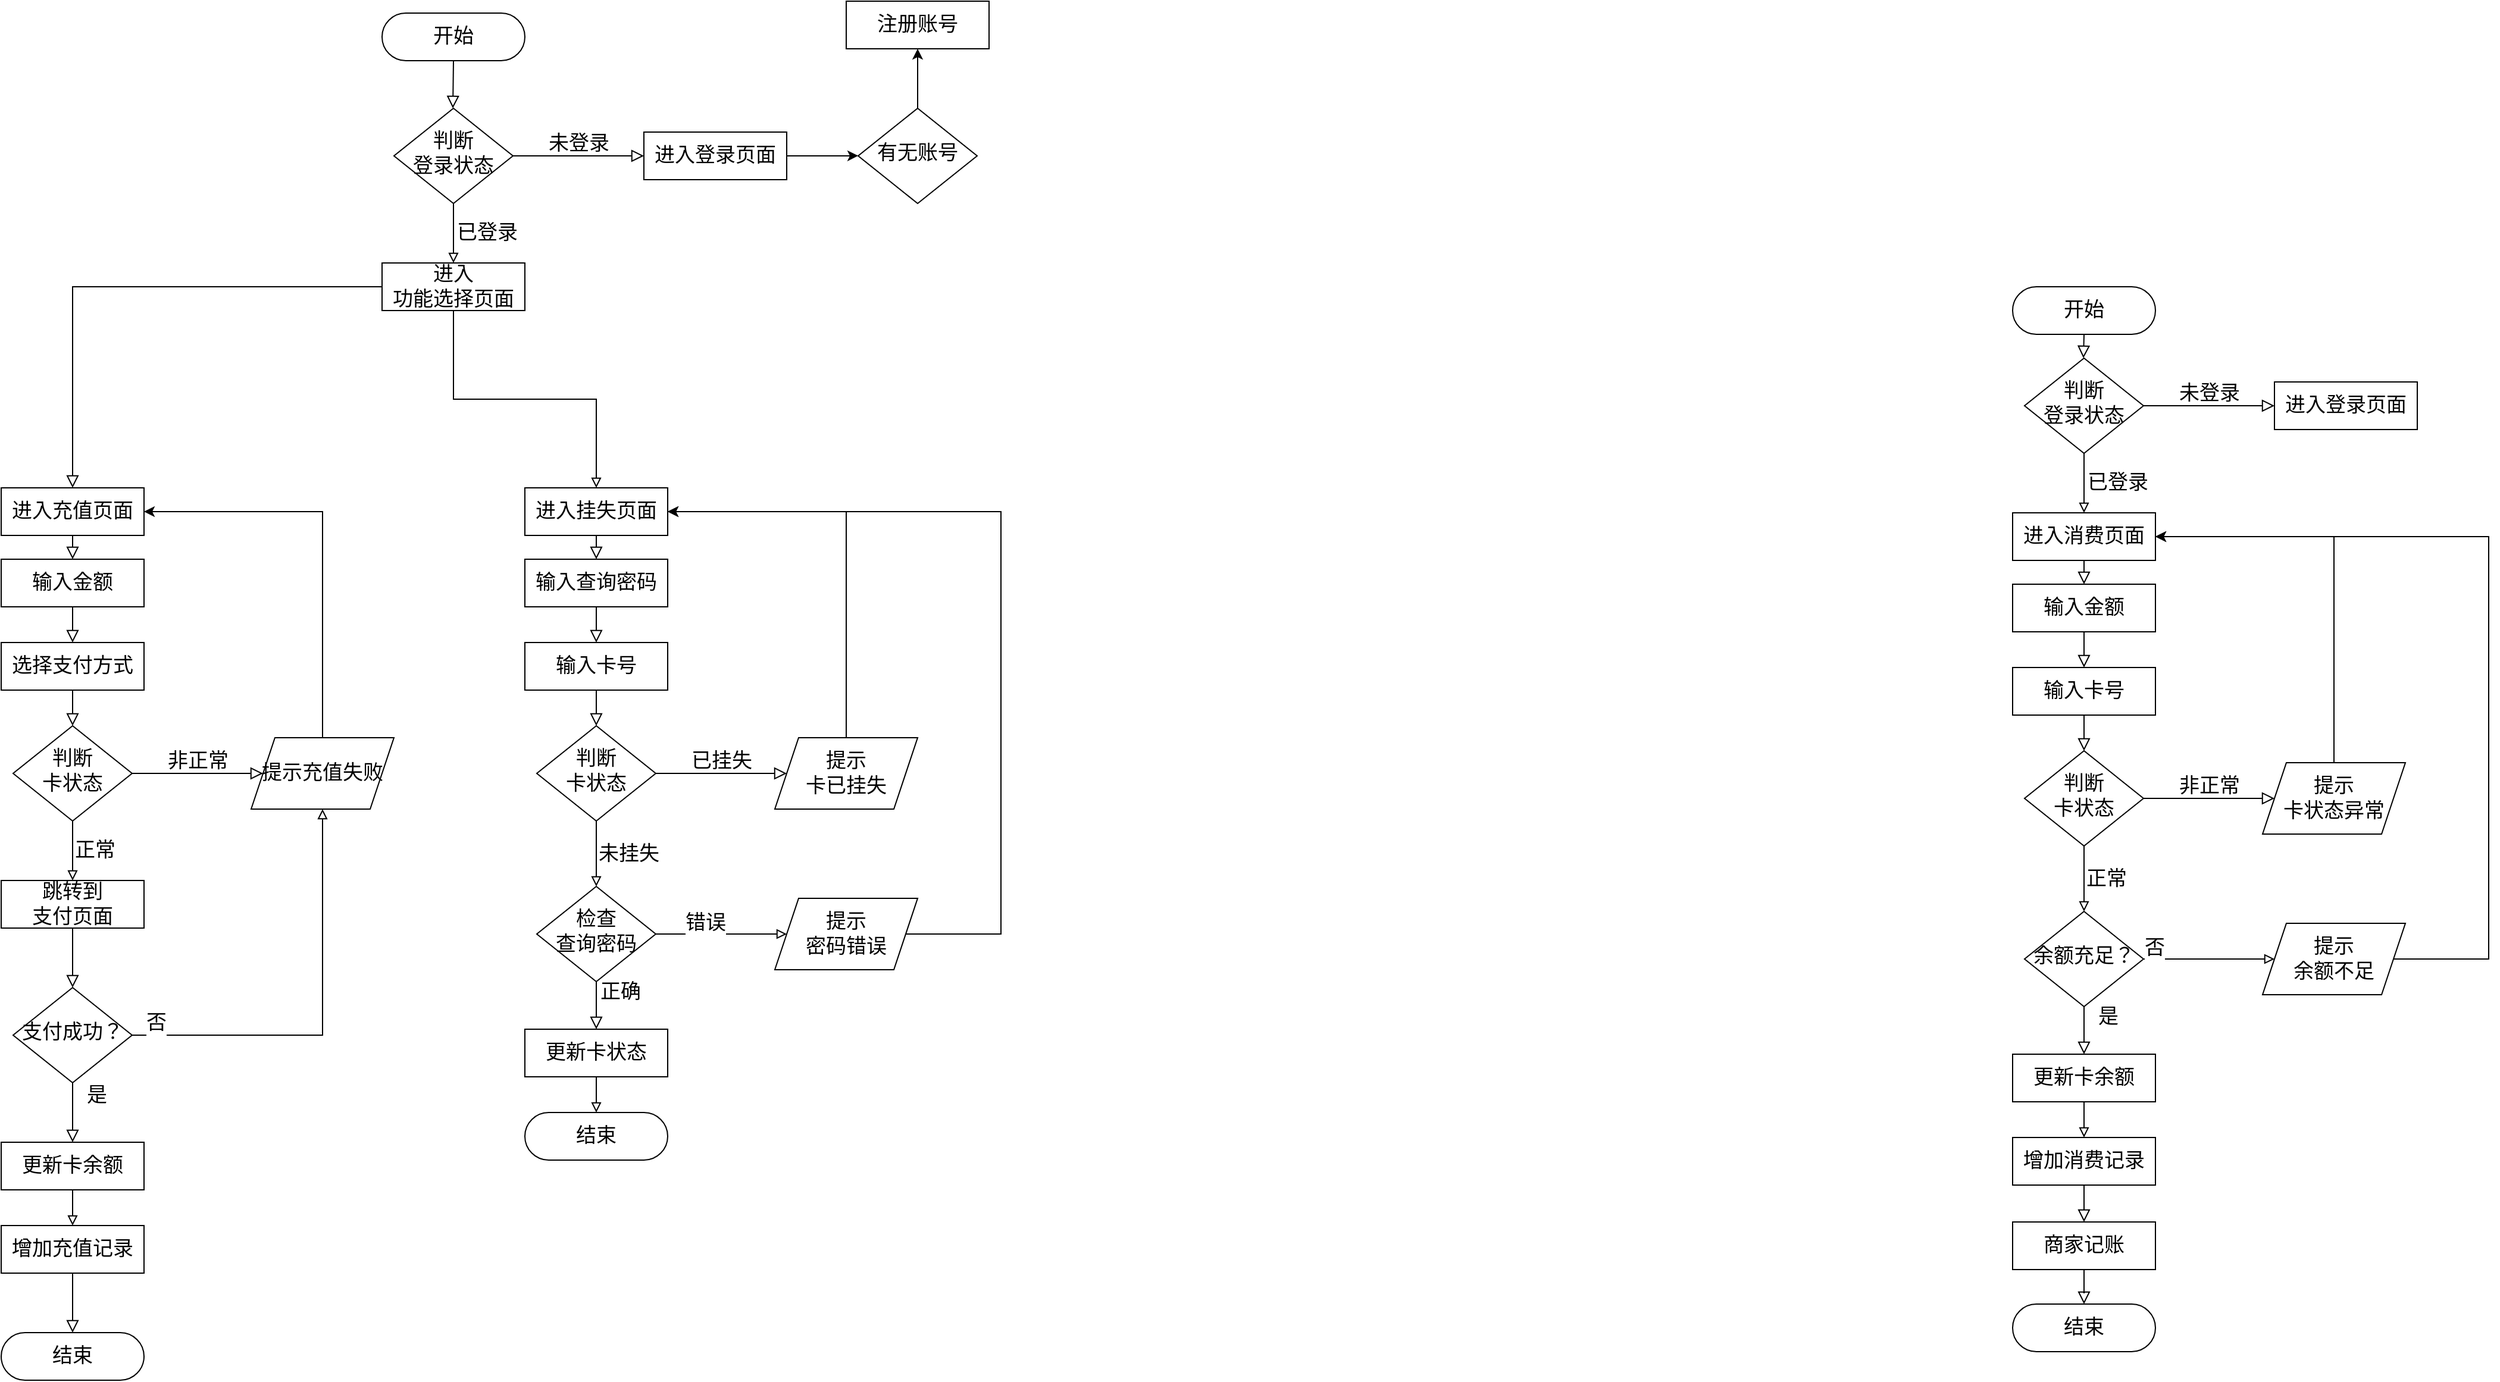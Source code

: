 <mxfile version="24.9.3">
  <diagram id="C5RBs43oDa-KdzZeNtuy" name="Page-1">
    <mxGraphModel dx="707" dy="1356" grid="1" gridSize="10" guides="1" tooltips="1" connect="1" arrows="1" fold="1" page="1" pageScale="1" pageWidth="1169" pageHeight="827" math="0" shadow="0">
      <root>
        <mxCell id="WIyWlLk6GJQsqaUBKTNV-0" />
        <mxCell id="WIyWlLk6GJQsqaUBKTNV-1" parent="WIyWlLk6GJQsqaUBKTNV-0" />
        <mxCell id="WIyWlLk6GJQsqaUBKTNV-2" value="" style="rounded=0;html=1;jettySize=auto;orthogonalLoop=1;fontSize=17;endArrow=block;endFill=0;endSize=8;strokeWidth=1;shadow=0;labelBackgroundColor=none;edgeStyle=orthogonalEdgeStyle;" parent="WIyWlLk6GJQsqaUBKTNV-1" source="WIyWlLk6GJQsqaUBKTNV-3" target="WIyWlLk6GJQsqaUBKTNV-6" edge="1">
          <mxGeometry relative="1" as="geometry" />
        </mxCell>
        <mxCell id="WIyWlLk6GJQsqaUBKTNV-3" value="选择支付方式" style="rounded=0;whiteSpace=wrap;html=1;fontSize=17;glass=0;strokeWidth=1;shadow=0;" parent="WIyWlLk6GJQsqaUBKTNV-1" vertex="1">
          <mxGeometry x="80" y="199" width="120" height="40" as="geometry" />
        </mxCell>
        <mxCell id="WIyWlLk6GJQsqaUBKTNV-5" value="非正常" style="edgeStyle=orthogonalEdgeStyle;rounded=0;html=1;jettySize=auto;orthogonalLoop=1;fontSize=17;endArrow=block;endFill=0;endSize=8;strokeWidth=1;shadow=0;labelBackgroundColor=none;entryX=0;entryY=0.5;entryDx=0;entryDy=0;" parent="WIyWlLk6GJQsqaUBKTNV-1" source="WIyWlLk6GJQsqaUBKTNV-6" target="n9ziA0_ppnjwsiYsguU1-13" edge="1">
          <mxGeometry y="10" relative="1" as="geometry">
            <mxPoint as="offset" />
            <mxPoint x="280" y="309" as="targetPoint" />
          </mxGeometry>
        </mxCell>
        <mxCell id="n9ziA0_ppnjwsiYsguU1-6" value="&lt;font style=&quot;font-size: 17px;&quot;&gt;正常&lt;/font&gt;" style="edgeStyle=orthogonalEdgeStyle;rounded=0;orthogonalLoop=1;jettySize=auto;html=1;exitX=0.5;exitY=1;exitDx=0;exitDy=0;entryX=0.5;entryY=0;entryDx=0;entryDy=0;labelPosition=right;verticalLabelPosition=middle;align=left;verticalAlign=middle;endArrow=block;endFill=0;" edge="1" parent="WIyWlLk6GJQsqaUBKTNV-1" source="WIyWlLk6GJQsqaUBKTNV-6" target="n9ziA0_ppnjwsiYsguU1-5">
          <mxGeometry relative="1" as="geometry">
            <mxPoint as="offset" />
          </mxGeometry>
        </mxCell>
        <mxCell id="WIyWlLk6GJQsqaUBKTNV-6" value="判断&lt;div&gt;卡状态&lt;/div&gt;" style="rhombus;whiteSpace=wrap;html=1;shadow=0;fontFamily=Helvetica;fontSize=17;align=center;strokeWidth=1;spacing=6;spacingTop=-4;" parent="WIyWlLk6GJQsqaUBKTNV-1" vertex="1">
          <mxGeometry x="90" y="269" width="100" height="80" as="geometry" />
        </mxCell>
        <mxCell id="WIyWlLk6GJQsqaUBKTNV-8" value="是" style="rounded=0;html=1;jettySize=auto;orthogonalLoop=1;fontSize=17;endArrow=block;endFill=0;endSize=8;strokeWidth=1;shadow=0;labelBackgroundColor=none;edgeStyle=orthogonalEdgeStyle;" parent="WIyWlLk6GJQsqaUBKTNV-1" source="WIyWlLk6GJQsqaUBKTNV-10" target="WIyWlLk6GJQsqaUBKTNV-11" edge="1">
          <mxGeometry x="-0.556" y="20" relative="1" as="geometry">
            <mxPoint as="offset" />
          </mxGeometry>
        </mxCell>
        <mxCell id="n9ziA0_ppnjwsiYsguU1-7" value="否" style="edgeStyle=orthogonalEdgeStyle;rounded=0;orthogonalLoop=1;jettySize=auto;html=1;exitX=1;exitY=0.5;exitDx=0;exitDy=0;entryX=0.5;entryY=1;entryDx=0;entryDy=0;labelPosition=left;verticalLabelPosition=middle;align=right;verticalAlign=middle;fontSize=17;endArrow=block;endFill=0;" edge="1" parent="WIyWlLk6GJQsqaUBKTNV-1" source="WIyWlLk6GJQsqaUBKTNV-10" target="n9ziA0_ppnjwsiYsguU1-13">
          <mxGeometry x="-0.829" y="10" relative="1" as="geometry">
            <mxPoint x="340" y="329" as="targetPoint" />
            <mxPoint as="offset" />
          </mxGeometry>
        </mxCell>
        <mxCell id="WIyWlLk6GJQsqaUBKTNV-10" value="支付成功？" style="rhombus;whiteSpace=wrap;html=1;shadow=0;fontFamily=Helvetica;fontSize=17;align=center;strokeWidth=1;spacing=6;spacingTop=-4;" parent="WIyWlLk6GJQsqaUBKTNV-1" vertex="1">
          <mxGeometry x="90" y="489" width="100" height="80" as="geometry" />
        </mxCell>
        <mxCell id="n9ziA0_ppnjwsiYsguU1-10" style="edgeStyle=orthogonalEdgeStyle;rounded=0;orthogonalLoop=1;jettySize=auto;html=1;exitX=0.5;exitY=1;exitDx=0;exitDy=0;entryX=0.5;entryY=0;entryDx=0;entryDy=0;endArrow=block;endFill=0;" edge="1" parent="WIyWlLk6GJQsqaUBKTNV-1" source="WIyWlLk6GJQsqaUBKTNV-11" target="n9ziA0_ppnjwsiYsguU1-9">
          <mxGeometry relative="1" as="geometry" />
        </mxCell>
        <mxCell id="WIyWlLk6GJQsqaUBKTNV-11" value="更新卡余额" style="rounded=0;whiteSpace=wrap;html=1;fontSize=17;glass=0;strokeWidth=1;shadow=0;" parent="WIyWlLk6GJQsqaUBKTNV-1" vertex="1">
          <mxGeometry x="80" y="619" width="120" height="40" as="geometry" />
        </mxCell>
        <mxCell id="n9ziA0_ppnjwsiYsguU1-0" value="" style="rounded=0;html=1;jettySize=auto;orthogonalLoop=1;fontSize=17;endArrow=block;endFill=0;endSize=8;strokeWidth=1;shadow=0;labelBackgroundColor=none;edgeStyle=orthogonalEdgeStyle;" edge="1" parent="WIyWlLk6GJQsqaUBKTNV-1" source="n9ziA0_ppnjwsiYsguU1-1">
          <mxGeometry relative="1" as="geometry">
            <mxPoint x="140" y="199" as="targetPoint" />
          </mxGeometry>
        </mxCell>
        <mxCell id="n9ziA0_ppnjwsiYsguU1-1" value="输入金额" style="rounded=0;whiteSpace=wrap;html=1;fontSize=17;glass=0;strokeWidth=1;shadow=0;" vertex="1" parent="WIyWlLk6GJQsqaUBKTNV-1">
          <mxGeometry x="80" y="129" width="120" height="40" as="geometry" />
        </mxCell>
        <mxCell id="n9ziA0_ppnjwsiYsguU1-2" value="" style="rounded=0;html=1;jettySize=auto;orthogonalLoop=1;fontSize=17;endArrow=block;endFill=0;endSize=8;strokeWidth=1;shadow=0;labelBackgroundColor=none;edgeStyle=orthogonalEdgeStyle;exitX=0.5;exitY=1;exitDx=0;exitDy=0;" edge="1" parent="WIyWlLk6GJQsqaUBKTNV-1" source="n9ziA0_ppnjwsiYsguU1-3">
          <mxGeometry relative="1" as="geometry">
            <mxPoint x="459.5" y="-250" as="targetPoint" />
            <mxPoint x="459.5" y="-340" as="sourcePoint" />
          </mxGeometry>
        </mxCell>
        <mxCell id="n9ziA0_ppnjwsiYsguU1-3" value="开始" style="rounded=1;whiteSpace=wrap;html=1;fontSize=17;glass=0;strokeWidth=1;shadow=0;perimeter=rectanglePerimeter;arcSize=50;" vertex="1" parent="WIyWlLk6GJQsqaUBKTNV-1">
          <mxGeometry x="400" y="-330" width="120" height="40" as="geometry" />
        </mxCell>
        <mxCell id="n9ziA0_ppnjwsiYsguU1-4" value="" style="rounded=0;html=1;jettySize=auto;orthogonalLoop=1;fontSize=17;endArrow=block;endFill=0;endSize=8;strokeWidth=1;shadow=0;labelBackgroundColor=none;edgeStyle=orthogonalEdgeStyle;entryX=0.5;entryY=0;entryDx=0;entryDy=0;" edge="1" parent="WIyWlLk6GJQsqaUBKTNV-1" source="n9ziA0_ppnjwsiYsguU1-5" target="WIyWlLk6GJQsqaUBKTNV-10">
          <mxGeometry relative="1" as="geometry">
            <mxPoint x="140" y="459" as="targetPoint" />
            <Array as="points" />
          </mxGeometry>
        </mxCell>
        <mxCell id="n9ziA0_ppnjwsiYsguU1-5" value="跳转到&lt;div&gt;支付页面&lt;/div&gt;" style="rounded=0;whiteSpace=wrap;html=1;fontSize=17;glass=0;strokeWidth=1;shadow=0;" vertex="1" parent="WIyWlLk6GJQsqaUBKTNV-1">
          <mxGeometry x="80" y="399" width="120" height="40" as="geometry" />
        </mxCell>
        <mxCell id="n9ziA0_ppnjwsiYsguU1-8" value="" style="rounded=0;html=1;jettySize=auto;orthogonalLoop=1;fontSize=17;endArrow=block;endFill=0;endSize=8;strokeWidth=1;shadow=0;labelBackgroundColor=none;edgeStyle=orthogonalEdgeStyle;" edge="1" parent="WIyWlLk6GJQsqaUBKTNV-1" source="n9ziA0_ppnjwsiYsguU1-9">
          <mxGeometry relative="1" as="geometry">
            <mxPoint x="140" y="779" as="targetPoint" />
          </mxGeometry>
        </mxCell>
        <mxCell id="n9ziA0_ppnjwsiYsguU1-9" value="增加充值记录" style="rounded=0;whiteSpace=wrap;html=1;fontSize=17;glass=0;strokeWidth=1;shadow=0;" vertex="1" parent="WIyWlLk6GJQsqaUBKTNV-1">
          <mxGeometry x="80" y="689" width="120" height="40" as="geometry" />
        </mxCell>
        <mxCell id="n9ziA0_ppnjwsiYsguU1-11" value="" style="rounded=0;html=1;jettySize=auto;orthogonalLoop=1;fontSize=17;endArrow=block;endFill=0;endSize=8;strokeWidth=1;shadow=0;labelBackgroundColor=none;edgeStyle=orthogonalEdgeStyle;" edge="1" parent="WIyWlLk6GJQsqaUBKTNV-1" source="n9ziA0_ppnjwsiYsguU1-12">
          <mxGeometry relative="1" as="geometry">
            <mxPoint x="140" y="129" as="targetPoint" />
          </mxGeometry>
        </mxCell>
        <mxCell id="n9ziA0_ppnjwsiYsguU1-12" value="进入充值页面" style="rounded=0;whiteSpace=wrap;html=1;fontSize=17;glass=0;strokeWidth=1;shadow=0;" vertex="1" parent="WIyWlLk6GJQsqaUBKTNV-1">
          <mxGeometry x="80" y="69" width="120" height="40" as="geometry" />
        </mxCell>
        <mxCell id="n9ziA0_ppnjwsiYsguU1-14" style="edgeStyle=orthogonalEdgeStyle;rounded=0;orthogonalLoop=1;jettySize=auto;html=1;exitX=0.5;exitY=0;exitDx=0;exitDy=0;entryX=1;entryY=0.5;entryDx=0;entryDy=0;" edge="1" parent="WIyWlLk6GJQsqaUBKTNV-1" source="n9ziA0_ppnjwsiYsguU1-13" target="n9ziA0_ppnjwsiYsguU1-12">
          <mxGeometry relative="1" as="geometry" />
        </mxCell>
        <mxCell id="n9ziA0_ppnjwsiYsguU1-13" value="&lt;font style=&quot;font-size: 17px;&quot;&gt;提示充值失败&lt;/font&gt;" style="shape=parallelogram;perimeter=parallelogramPerimeter;whiteSpace=wrap;html=1;fixedSize=1;" vertex="1" parent="WIyWlLk6GJQsqaUBKTNV-1">
          <mxGeometry x="290" y="279" width="120" height="60" as="geometry" />
        </mxCell>
        <mxCell id="n9ziA0_ppnjwsiYsguU1-17" value="结束" style="rounded=1;whiteSpace=wrap;html=1;fontSize=17;glass=0;strokeWidth=1;shadow=0;perimeter=rectanglePerimeter;arcSize=50;" vertex="1" parent="WIyWlLk6GJQsqaUBKTNV-1">
          <mxGeometry x="80" y="779" width="120" height="40" as="geometry" />
        </mxCell>
        <mxCell id="n9ziA0_ppnjwsiYsguU1-18" value="" style="rounded=0;html=1;jettySize=auto;orthogonalLoop=1;fontSize=17;endArrow=block;endFill=0;endSize=8;strokeWidth=1;shadow=0;labelBackgroundColor=none;edgeStyle=orthogonalEdgeStyle;" edge="1" parent="WIyWlLk6GJQsqaUBKTNV-1" source="n9ziA0_ppnjwsiYsguU1-19" target="n9ziA0_ppnjwsiYsguU1-22">
          <mxGeometry relative="1" as="geometry" />
        </mxCell>
        <mxCell id="n9ziA0_ppnjwsiYsguU1-19" value="输入卡号" style="rounded=0;whiteSpace=wrap;html=1;fontSize=17;glass=0;strokeWidth=1;shadow=0;" vertex="1" parent="WIyWlLk6GJQsqaUBKTNV-1">
          <mxGeometry x="1770" y="220" width="120" height="40" as="geometry" />
        </mxCell>
        <mxCell id="n9ziA0_ppnjwsiYsguU1-20" value="非正常" style="edgeStyle=orthogonalEdgeStyle;rounded=0;html=1;jettySize=auto;orthogonalLoop=1;fontSize=17;endArrow=block;endFill=0;endSize=8;strokeWidth=1;shadow=0;labelBackgroundColor=none;entryX=0;entryY=0.5;entryDx=0;entryDy=0;" edge="1" parent="WIyWlLk6GJQsqaUBKTNV-1" source="n9ziA0_ppnjwsiYsguU1-22" target="n9ziA0_ppnjwsiYsguU1-39">
          <mxGeometry y="10" relative="1" as="geometry">
            <mxPoint as="offset" />
            <mxPoint x="1970" y="330" as="targetPoint" />
          </mxGeometry>
        </mxCell>
        <mxCell id="n9ziA0_ppnjwsiYsguU1-21" value="&lt;font style=&quot;font-size: 17px;&quot;&gt;正常&lt;/font&gt;" style="edgeStyle=orthogonalEdgeStyle;rounded=0;orthogonalLoop=1;jettySize=auto;html=1;exitX=0.5;exitY=1;exitDx=0;exitDy=0;entryX=0.5;entryY=0;entryDx=0;entryDy=0;labelPosition=right;verticalLabelPosition=middle;align=left;verticalAlign=middle;endArrow=block;endFill=0;" edge="1" parent="WIyWlLk6GJQsqaUBKTNV-1" source="n9ziA0_ppnjwsiYsguU1-22" target="n9ziA0_ppnjwsiYsguU1-25">
          <mxGeometry relative="1" as="geometry">
            <mxPoint as="offset" />
            <mxPoint x="1830" y="420" as="targetPoint" />
          </mxGeometry>
        </mxCell>
        <mxCell id="n9ziA0_ppnjwsiYsguU1-22" value="判断&lt;div&gt;卡状态&lt;/div&gt;" style="rhombus;whiteSpace=wrap;html=1;shadow=0;fontFamily=Helvetica;fontSize=17;align=center;strokeWidth=1;spacing=6;spacingTop=-4;" vertex="1" parent="WIyWlLk6GJQsqaUBKTNV-1">
          <mxGeometry x="1780" y="290" width="100" height="80" as="geometry" />
        </mxCell>
        <mxCell id="n9ziA0_ppnjwsiYsguU1-23" value="是" style="rounded=0;html=1;jettySize=auto;orthogonalLoop=1;fontSize=17;endArrow=block;endFill=0;endSize=8;strokeWidth=1;shadow=0;labelBackgroundColor=none;edgeStyle=orthogonalEdgeStyle;" edge="1" parent="WIyWlLk6GJQsqaUBKTNV-1" source="n9ziA0_ppnjwsiYsguU1-25" target="n9ziA0_ppnjwsiYsguU1-27">
          <mxGeometry x="-0.556" y="20" relative="1" as="geometry">
            <mxPoint as="offset" />
          </mxGeometry>
        </mxCell>
        <mxCell id="n9ziA0_ppnjwsiYsguU1-24" value="否" style="edgeStyle=orthogonalEdgeStyle;rounded=0;orthogonalLoop=1;jettySize=auto;html=1;exitX=1;exitY=0.5;exitDx=0;exitDy=0;labelPosition=left;verticalLabelPosition=middle;align=right;verticalAlign=middle;fontSize=17;endArrow=block;endFill=0;entryX=0;entryY=0.5;entryDx=0;entryDy=0;" edge="1" parent="WIyWlLk6GJQsqaUBKTNV-1" source="n9ziA0_ppnjwsiYsguU1-25" target="n9ziA0_ppnjwsiYsguU1-41">
          <mxGeometry x="-0.667" y="9" relative="1" as="geometry">
            <mxPoint x="2040" y="465" as="targetPoint" />
            <mxPoint as="offset" />
          </mxGeometry>
        </mxCell>
        <mxCell id="n9ziA0_ppnjwsiYsguU1-25" value="余额充足？" style="rhombus;whiteSpace=wrap;html=1;shadow=0;fontFamily=Helvetica;fontSize=17;align=center;strokeWidth=1;spacing=6;spacingTop=-4;" vertex="1" parent="WIyWlLk6GJQsqaUBKTNV-1">
          <mxGeometry x="1780" y="425" width="100" height="80" as="geometry" />
        </mxCell>
        <mxCell id="n9ziA0_ppnjwsiYsguU1-26" style="edgeStyle=orthogonalEdgeStyle;rounded=0;orthogonalLoop=1;jettySize=auto;html=1;exitX=0.5;exitY=1;exitDx=0;exitDy=0;entryX=0.5;entryY=0;entryDx=0;entryDy=0;endArrow=block;endFill=0;" edge="1" parent="WIyWlLk6GJQsqaUBKTNV-1" source="n9ziA0_ppnjwsiYsguU1-27" target="n9ziA0_ppnjwsiYsguU1-35">
          <mxGeometry relative="1" as="geometry" />
        </mxCell>
        <mxCell id="n9ziA0_ppnjwsiYsguU1-27" value="更新卡余额" style="rounded=0;whiteSpace=wrap;html=1;fontSize=17;glass=0;strokeWidth=1;shadow=0;" vertex="1" parent="WIyWlLk6GJQsqaUBKTNV-1">
          <mxGeometry x="1770" y="545" width="120" height="40" as="geometry" />
        </mxCell>
        <mxCell id="n9ziA0_ppnjwsiYsguU1-28" value="" style="rounded=0;html=1;jettySize=auto;orthogonalLoop=1;fontSize=17;endArrow=block;endFill=0;endSize=8;strokeWidth=1;shadow=0;labelBackgroundColor=none;edgeStyle=orthogonalEdgeStyle;" edge="1" parent="WIyWlLk6GJQsqaUBKTNV-1" source="n9ziA0_ppnjwsiYsguU1-29">
          <mxGeometry relative="1" as="geometry">
            <mxPoint x="1830" y="220" as="targetPoint" />
          </mxGeometry>
        </mxCell>
        <mxCell id="n9ziA0_ppnjwsiYsguU1-29" value="输入金额" style="rounded=0;whiteSpace=wrap;html=1;fontSize=17;glass=0;strokeWidth=1;shadow=0;" vertex="1" parent="WIyWlLk6GJQsqaUBKTNV-1">
          <mxGeometry x="1770" y="150" width="120" height="40" as="geometry" />
        </mxCell>
        <mxCell id="n9ziA0_ppnjwsiYsguU1-34" value="" style="rounded=0;html=1;jettySize=auto;orthogonalLoop=1;fontSize=17;endArrow=block;endFill=0;endSize=8;strokeWidth=1;shadow=0;labelBackgroundColor=none;edgeStyle=orthogonalEdgeStyle;entryX=0.5;entryY=0;entryDx=0;entryDy=0;" edge="1" parent="WIyWlLk6GJQsqaUBKTNV-1" source="n9ziA0_ppnjwsiYsguU1-35" target="n9ziA0_ppnjwsiYsguU1-44">
          <mxGeometry relative="1" as="geometry">
            <mxPoint x="1830" y="706" as="targetPoint" />
          </mxGeometry>
        </mxCell>
        <mxCell id="n9ziA0_ppnjwsiYsguU1-35" value="增加消费记录" style="rounded=0;whiteSpace=wrap;html=1;fontSize=17;glass=0;strokeWidth=1;shadow=0;" vertex="1" parent="WIyWlLk6GJQsqaUBKTNV-1">
          <mxGeometry x="1770" y="615" width="120" height="40" as="geometry" />
        </mxCell>
        <mxCell id="n9ziA0_ppnjwsiYsguU1-36" value="" style="rounded=0;html=1;jettySize=auto;orthogonalLoop=1;fontSize=17;endArrow=block;endFill=0;endSize=8;strokeWidth=1;shadow=0;labelBackgroundColor=none;edgeStyle=orthogonalEdgeStyle;" edge="1" parent="WIyWlLk6GJQsqaUBKTNV-1" source="n9ziA0_ppnjwsiYsguU1-37">
          <mxGeometry relative="1" as="geometry">
            <mxPoint x="1830" y="150" as="targetPoint" />
          </mxGeometry>
        </mxCell>
        <mxCell id="n9ziA0_ppnjwsiYsguU1-37" value="进入消费页面" style="rounded=0;whiteSpace=wrap;html=1;fontSize=17;glass=0;strokeWidth=1;shadow=0;" vertex="1" parent="WIyWlLk6GJQsqaUBKTNV-1">
          <mxGeometry x="1770" y="90" width="120" height="40" as="geometry" />
        </mxCell>
        <mxCell id="n9ziA0_ppnjwsiYsguU1-38" style="edgeStyle=orthogonalEdgeStyle;rounded=0;orthogonalLoop=1;jettySize=auto;html=1;exitX=0.5;exitY=0;exitDx=0;exitDy=0;entryX=1;entryY=0.5;entryDx=0;entryDy=0;" edge="1" parent="WIyWlLk6GJQsqaUBKTNV-1" source="n9ziA0_ppnjwsiYsguU1-39" target="n9ziA0_ppnjwsiYsguU1-37">
          <mxGeometry relative="1" as="geometry" />
        </mxCell>
        <mxCell id="n9ziA0_ppnjwsiYsguU1-39" value="&lt;font style=&quot;font-size: 17px;&quot;&gt;提示&lt;/font&gt;&lt;div&gt;&lt;font style=&quot;font-size: 17px;&quot;&gt;卡状态异常&lt;/font&gt;&lt;/div&gt;" style="shape=parallelogram;perimeter=parallelogramPerimeter;whiteSpace=wrap;html=1;fixedSize=1;" vertex="1" parent="WIyWlLk6GJQsqaUBKTNV-1">
          <mxGeometry x="1980" y="300" width="120" height="60" as="geometry" />
        </mxCell>
        <mxCell id="n9ziA0_ppnjwsiYsguU1-40" value="结束" style="rounded=1;whiteSpace=wrap;html=1;fontSize=17;glass=0;strokeWidth=1;shadow=0;perimeter=rectanglePerimeter;arcSize=50;" vertex="1" parent="WIyWlLk6GJQsqaUBKTNV-1">
          <mxGeometry x="1770" y="755" width="120" height="40" as="geometry" />
        </mxCell>
        <mxCell id="n9ziA0_ppnjwsiYsguU1-42" style="edgeStyle=orthogonalEdgeStyle;rounded=0;orthogonalLoop=1;jettySize=auto;html=1;exitX=1;exitY=0.5;exitDx=0;exitDy=0;entryX=1;entryY=0.5;entryDx=0;entryDy=0;" edge="1" parent="WIyWlLk6GJQsqaUBKTNV-1" source="n9ziA0_ppnjwsiYsguU1-41" target="n9ziA0_ppnjwsiYsguU1-37">
          <mxGeometry relative="1" as="geometry">
            <Array as="points">
              <mxPoint x="2170" y="465" />
              <mxPoint x="2170" y="110" />
            </Array>
          </mxGeometry>
        </mxCell>
        <mxCell id="n9ziA0_ppnjwsiYsguU1-41" value="&lt;font style=&quot;font-size: 17px;&quot;&gt;提示&lt;/font&gt;&lt;div&gt;&lt;font style=&quot;font-size: 17px;&quot;&gt;余额不足&lt;/font&gt;&lt;/div&gt;" style="shape=parallelogram;perimeter=parallelogramPerimeter;whiteSpace=wrap;html=1;fixedSize=1;" vertex="1" parent="WIyWlLk6GJQsqaUBKTNV-1">
          <mxGeometry x="1980" y="435" width="120" height="60" as="geometry" />
        </mxCell>
        <mxCell id="n9ziA0_ppnjwsiYsguU1-43" value="" style="rounded=0;html=1;jettySize=auto;orthogonalLoop=1;fontSize=17;endArrow=block;endFill=0;endSize=8;strokeWidth=1;shadow=0;labelBackgroundColor=none;edgeStyle=orthogonalEdgeStyle;entryX=0.5;entryY=0;entryDx=0;entryDy=0;" edge="1" parent="WIyWlLk6GJQsqaUBKTNV-1" source="n9ziA0_ppnjwsiYsguU1-44" target="n9ziA0_ppnjwsiYsguU1-40">
          <mxGeometry relative="1" as="geometry">
            <mxPoint x="1980" y="736" as="targetPoint" />
          </mxGeometry>
        </mxCell>
        <mxCell id="n9ziA0_ppnjwsiYsguU1-44" value="商家记账" style="rounded=0;whiteSpace=wrap;html=1;fontSize=17;glass=0;strokeWidth=1;shadow=0;" vertex="1" parent="WIyWlLk6GJQsqaUBKTNV-1">
          <mxGeometry x="1770" y="686" width="120" height="40" as="geometry" />
        </mxCell>
        <mxCell id="n9ziA0_ppnjwsiYsguU1-45" value="" style="rounded=0;html=1;jettySize=auto;orthogonalLoop=1;fontSize=17;endArrow=block;endFill=0;endSize=8;strokeWidth=1;shadow=0;labelBackgroundColor=none;edgeStyle=orthogonalEdgeStyle;" edge="1" parent="WIyWlLk6GJQsqaUBKTNV-1" source="n9ziA0_ppnjwsiYsguU1-46" target="n9ziA0_ppnjwsiYsguU1-49">
          <mxGeometry relative="1" as="geometry" />
        </mxCell>
        <mxCell id="n9ziA0_ppnjwsiYsguU1-46" value="输入卡号" style="rounded=0;whiteSpace=wrap;html=1;fontSize=17;glass=0;strokeWidth=1;shadow=0;" vertex="1" parent="WIyWlLk6GJQsqaUBKTNV-1">
          <mxGeometry x="520" y="199" width="120" height="40" as="geometry" />
        </mxCell>
        <mxCell id="n9ziA0_ppnjwsiYsguU1-47" value="已挂失" style="edgeStyle=orthogonalEdgeStyle;rounded=0;html=1;jettySize=auto;orthogonalLoop=1;fontSize=17;endArrow=block;endFill=0;endSize=8;strokeWidth=1;shadow=0;labelBackgroundColor=none;entryX=0;entryY=0.5;entryDx=0;entryDy=0;" edge="1" parent="WIyWlLk6GJQsqaUBKTNV-1" source="n9ziA0_ppnjwsiYsguU1-49" target="n9ziA0_ppnjwsiYsguU1-64">
          <mxGeometry y="10" relative="1" as="geometry">
            <mxPoint as="offset" />
            <mxPoint x="720" y="309" as="targetPoint" />
          </mxGeometry>
        </mxCell>
        <mxCell id="n9ziA0_ppnjwsiYsguU1-48" value="&lt;font style=&quot;font-size: 17px;&quot;&gt;未挂失&lt;/font&gt;" style="edgeStyle=orthogonalEdgeStyle;rounded=0;orthogonalLoop=1;jettySize=auto;html=1;exitX=0.5;exitY=1;exitDx=0;exitDy=0;entryX=0.5;entryY=0;entryDx=0;entryDy=0;labelPosition=right;verticalLabelPosition=middle;align=left;verticalAlign=middle;endArrow=block;endFill=0;" edge="1" parent="WIyWlLk6GJQsqaUBKTNV-1" source="n9ziA0_ppnjwsiYsguU1-49" target="n9ziA0_ppnjwsiYsguU1-52">
          <mxGeometry relative="1" as="geometry">
            <mxPoint as="offset" />
            <mxPoint x="580" y="399" as="targetPoint" />
          </mxGeometry>
        </mxCell>
        <mxCell id="n9ziA0_ppnjwsiYsguU1-49" value="判断&lt;div&gt;卡状态&lt;/div&gt;" style="rhombus;whiteSpace=wrap;html=1;shadow=0;fontFamily=Helvetica;fontSize=17;align=center;strokeWidth=1;spacing=6;spacingTop=-4;" vertex="1" parent="WIyWlLk6GJQsqaUBKTNV-1">
          <mxGeometry x="530" y="269" width="100" height="80" as="geometry" />
        </mxCell>
        <mxCell id="n9ziA0_ppnjwsiYsguU1-50" value="正确" style="rounded=0;html=1;jettySize=auto;orthogonalLoop=1;fontSize=17;endArrow=block;endFill=0;endSize=8;strokeWidth=1;shadow=0;labelBackgroundColor=none;edgeStyle=orthogonalEdgeStyle;" edge="1" parent="WIyWlLk6GJQsqaUBKTNV-1" source="n9ziA0_ppnjwsiYsguU1-52" target="n9ziA0_ppnjwsiYsguU1-54">
          <mxGeometry x="-0.556" y="20" relative="1" as="geometry">
            <mxPoint as="offset" />
          </mxGeometry>
        </mxCell>
        <mxCell id="n9ziA0_ppnjwsiYsguU1-51" value="错误" style="edgeStyle=orthogonalEdgeStyle;rounded=0;orthogonalLoop=1;jettySize=auto;html=1;exitX=1;exitY=0.5;exitDx=0;exitDy=0;labelPosition=left;verticalLabelPosition=middle;align=right;verticalAlign=middle;fontSize=17;endArrow=block;endFill=0;entryX=0;entryY=0.5;entryDx=0;entryDy=0;" edge="1" parent="WIyWlLk6GJQsqaUBKTNV-1" source="n9ziA0_ppnjwsiYsguU1-52" target="n9ziA0_ppnjwsiYsguU1-67">
          <mxGeometry x="0.091" y="9" relative="1" as="geometry">
            <mxPoint x="790" y="444" as="targetPoint" />
            <mxPoint as="offset" />
          </mxGeometry>
        </mxCell>
        <mxCell id="n9ziA0_ppnjwsiYsguU1-52" value="检查&lt;div&gt;查询密码&lt;/div&gt;" style="rhombus;whiteSpace=wrap;html=1;shadow=0;fontFamily=Helvetica;fontSize=17;align=center;strokeWidth=1;spacing=6;spacingTop=-4;" vertex="1" parent="WIyWlLk6GJQsqaUBKTNV-1">
          <mxGeometry x="530" y="404" width="100" height="80" as="geometry" />
        </mxCell>
        <mxCell id="n9ziA0_ppnjwsiYsguU1-53" style="edgeStyle=orthogonalEdgeStyle;rounded=0;orthogonalLoop=1;jettySize=auto;html=1;exitX=0.5;exitY=1;exitDx=0;exitDy=0;entryX=0.5;entryY=0;entryDx=0;entryDy=0;endArrow=block;endFill=0;" edge="1" parent="WIyWlLk6GJQsqaUBKTNV-1" source="n9ziA0_ppnjwsiYsguU1-54">
          <mxGeometry relative="1" as="geometry">
            <mxPoint x="580" y="594" as="targetPoint" />
          </mxGeometry>
        </mxCell>
        <mxCell id="n9ziA0_ppnjwsiYsguU1-54" value="更新卡状态" style="rounded=0;whiteSpace=wrap;html=1;fontSize=17;glass=0;strokeWidth=1;shadow=0;" vertex="1" parent="WIyWlLk6GJQsqaUBKTNV-1">
          <mxGeometry x="520" y="524" width="120" height="40" as="geometry" />
        </mxCell>
        <mxCell id="n9ziA0_ppnjwsiYsguU1-55" value="" style="rounded=0;html=1;jettySize=auto;orthogonalLoop=1;fontSize=17;endArrow=block;endFill=0;endSize=8;strokeWidth=1;shadow=0;labelBackgroundColor=none;edgeStyle=orthogonalEdgeStyle;" edge="1" parent="WIyWlLk6GJQsqaUBKTNV-1" source="n9ziA0_ppnjwsiYsguU1-56">
          <mxGeometry relative="1" as="geometry">
            <mxPoint x="580" y="199" as="targetPoint" />
          </mxGeometry>
        </mxCell>
        <mxCell id="n9ziA0_ppnjwsiYsguU1-56" value="输入查询密码" style="rounded=0;whiteSpace=wrap;html=1;fontSize=17;glass=0;strokeWidth=1;shadow=0;" vertex="1" parent="WIyWlLk6GJQsqaUBKTNV-1">
          <mxGeometry x="520" y="129" width="120" height="40" as="geometry" />
        </mxCell>
        <mxCell id="n9ziA0_ppnjwsiYsguU1-61" value="" style="rounded=0;html=1;jettySize=auto;orthogonalLoop=1;fontSize=17;endArrow=block;endFill=0;endSize=8;strokeWidth=1;shadow=0;labelBackgroundColor=none;edgeStyle=orthogonalEdgeStyle;" edge="1" parent="WIyWlLk6GJQsqaUBKTNV-1" source="n9ziA0_ppnjwsiYsguU1-62">
          <mxGeometry relative="1" as="geometry">
            <mxPoint x="580" y="129" as="targetPoint" />
          </mxGeometry>
        </mxCell>
        <mxCell id="n9ziA0_ppnjwsiYsguU1-62" value="进入挂失页面" style="rounded=0;whiteSpace=wrap;html=1;fontSize=17;glass=0;strokeWidth=1;shadow=0;" vertex="1" parent="WIyWlLk6GJQsqaUBKTNV-1">
          <mxGeometry x="520" y="69" width="120" height="40" as="geometry" />
        </mxCell>
        <mxCell id="n9ziA0_ppnjwsiYsguU1-63" style="edgeStyle=orthogonalEdgeStyle;rounded=0;orthogonalLoop=1;jettySize=auto;html=1;exitX=0.5;exitY=0;exitDx=0;exitDy=0;entryX=1;entryY=0.5;entryDx=0;entryDy=0;" edge="1" parent="WIyWlLk6GJQsqaUBKTNV-1" source="n9ziA0_ppnjwsiYsguU1-64" target="n9ziA0_ppnjwsiYsguU1-62">
          <mxGeometry relative="1" as="geometry" />
        </mxCell>
        <mxCell id="n9ziA0_ppnjwsiYsguU1-64" value="&lt;font style=&quot;font-size: 17px;&quot;&gt;提示&lt;/font&gt;&lt;div&gt;&lt;font style=&quot;font-size: 17px;&quot;&gt;卡已挂失&lt;/font&gt;&lt;/div&gt;" style="shape=parallelogram;perimeter=parallelogramPerimeter;whiteSpace=wrap;html=1;fixedSize=1;" vertex="1" parent="WIyWlLk6GJQsqaUBKTNV-1">
          <mxGeometry x="730" y="279" width="120" height="60" as="geometry" />
        </mxCell>
        <mxCell id="n9ziA0_ppnjwsiYsguU1-65" value="结束" style="rounded=1;whiteSpace=wrap;html=1;fontSize=17;glass=0;strokeWidth=1;shadow=0;perimeter=rectanglePerimeter;arcSize=50;" vertex="1" parent="WIyWlLk6GJQsqaUBKTNV-1">
          <mxGeometry x="520" y="594" width="120" height="40" as="geometry" />
        </mxCell>
        <mxCell id="n9ziA0_ppnjwsiYsguU1-66" style="edgeStyle=orthogonalEdgeStyle;rounded=0;orthogonalLoop=1;jettySize=auto;html=1;exitX=1;exitY=0.5;exitDx=0;exitDy=0;entryX=1;entryY=0.5;entryDx=0;entryDy=0;" edge="1" parent="WIyWlLk6GJQsqaUBKTNV-1" source="n9ziA0_ppnjwsiYsguU1-67" target="n9ziA0_ppnjwsiYsguU1-62">
          <mxGeometry relative="1" as="geometry">
            <Array as="points">
              <mxPoint x="920" y="444" />
              <mxPoint x="920" y="89" />
            </Array>
          </mxGeometry>
        </mxCell>
        <mxCell id="n9ziA0_ppnjwsiYsguU1-67" value="&lt;font style=&quot;font-size: 17px;&quot;&gt;提示&lt;/font&gt;&lt;div&gt;&lt;span style=&quot;font-size: 17px;&quot;&gt;密码错误&lt;/span&gt;&lt;/div&gt;" style="shape=parallelogram;perimeter=parallelogramPerimeter;whiteSpace=wrap;html=1;fixedSize=1;" vertex="1" parent="WIyWlLk6GJQsqaUBKTNV-1">
          <mxGeometry x="730" y="414" width="120" height="60" as="geometry" />
        </mxCell>
        <mxCell id="n9ziA0_ppnjwsiYsguU1-75" value="未登录" style="edgeStyle=orthogonalEdgeStyle;rounded=0;html=1;jettySize=auto;orthogonalLoop=1;fontSize=17;endArrow=block;endFill=0;endSize=8;strokeWidth=1;shadow=0;labelBackgroundColor=none;entryX=0;entryY=0.5;entryDx=0;entryDy=0;" edge="1" parent="WIyWlLk6GJQsqaUBKTNV-1" source="n9ziA0_ppnjwsiYsguU1-77">
          <mxGeometry x="-0.015" y="9" relative="1" as="geometry">
            <mxPoint y="-1" as="offset" />
            <mxPoint x="620" y="-210" as="targetPoint" />
          </mxGeometry>
        </mxCell>
        <mxCell id="n9ziA0_ppnjwsiYsguU1-76" value="&lt;font style=&quot;font-size: 17px;&quot;&gt;已登录&lt;/font&gt;" style="edgeStyle=orthogonalEdgeStyle;rounded=0;orthogonalLoop=1;jettySize=auto;html=1;exitX=0.5;exitY=1;exitDx=0;exitDy=0;entryX=0.5;entryY=0;entryDx=0;entryDy=0;labelPosition=right;verticalLabelPosition=middle;align=left;verticalAlign=middle;endArrow=block;endFill=0;" edge="1" parent="WIyWlLk6GJQsqaUBKTNV-1" source="n9ziA0_ppnjwsiYsguU1-77">
          <mxGeometry x="0.01" relative="1" as="geometry">
            <mxPoint x="460" y="-120" as="targetPoint" />
            <mxPoint as="offset" />
          </mxGeometry>
        </mxCell>
        <mxCell id="n9ziA0_ppnjwsiYsguU1-77" value="判断&lt;div&gt;登录状态&lt;/div&gt;" style="rhombus;whiteSpace=wrap;html=1;shadow=0;fontFamily=Helvetica;fontSize=17;align=center;strokeWidth=1;spacing=6;spacingTop=-4;" vertex="1" parent="WIyWlLk6GJQsqaUBKTNV-1">
          <mxGeometry x="410" y="-250" width="100" height="80" as="geometry" />
        </mxCell>
        <mxCell id="n9ziA0_ppnjwsiYsguU1-95" style="edgeStyle=orthogonalEdgeStyle;rounded=0;orthogonalLoop=1;jettySize=auto;html=1;exitX=1;exitY=0.5;exitDx=0;exitDy=0;" edge="1" parent="WIyWlLk6GJQsqaUBKTNV-1" source="n9ziA0_ppnjwsiYsguU1-78">
          <mxGeometry relative="1" as="geometry">
            <mxPoint x="800" y="-210.074" as="targetPoint" />
          </mxGeometry>
        </mxCell>
        <mxCell id="n9ziA0_ppnjwsiYsguU1-78" value="进入登录页面" style="rounded=0;whiteSpace=wrap;html=1;fontSize=17;glass=0;strokeWidth=1;shadow=0;" vertex="1" parent="WIyWlLk6GJQsqaUBKTNV-1">
          <mxGeometry x="620" y="-230" width="120" height="40" as="geometry" />
        </mxCell>
        <mxCell id="n9ziA0_ppnjwsiYsguU1-80" value="" style="rounded=0;html=1;jettySize=auto;orthogonalLoop=1;fontSize=17;endArrow=block;endFill=0;endSize=8;strokeWidth=1;shadow=0;labelBackgroundColor=none;edgeStyle=orthogonalEdgeStyle;exitX=0.5;exitY=1;exitDx=0;exitDy=0;" edge="1" parent="WIyWlLk6GJQsqaUBKTNV-1" source="n9ziA0_ppnjwsiYsguU1-81">
          <mxGeometry relative="1" as="geometry">
            <mxPoint x="1829.5" y="-40" as="targetPoint" />
            <mxPoint x="1829.5" y="-130" as="sourcePoint" />
          </mxGeometry>
        </mxCell>
        <mxCell id="n9ziA0_ppnjwsiYsguU1-81" value="开始" style="rounded=1;whiteSpace=wrap;html=1;fontSize=17;glass=0;strokeWidth=1;shadow=0;perimeter=rectanglePerimeter;arcSize=50;" vertex="1" parent="WIyWlLk6GJQsqaUBKTNV-1">
          <mxGeometry x="1770" y="-100" width="120" height="40" as="geometry" />
        </mxCell>
        <mxCell id="n9ziA0_ppnjwsiYsguU1-82" value="未登录" style="edgeStyle=orthogonalEdgeStyle;rounded=0;html=1;jettySize=auto;orthogonalLoop=1;fontSize=17;endArrow=block;endFill=0;endSize=8;strokeWidth=1;shadow=0;labelBackgroundColor=none;entryX=0;entryY=0.5;entryDx=0;entryDy=0;" edge="1" parent="WIyWlLk6GJQsqaUBKTNV-1" source="n9ziA0_ppnjwsiYsguU1-84">
          <mxGeometry x="-0.015" y="9" relative="1" as="geometry">
            <mxPoint y="-1" as="offset" />
            <mxPoint x="1990" as="targetPoint" />
          </mxGeometry>
        </mxCell>
        <mxCell id="n9ziA0_ppnjwsiYsguU1-83" value="&lt;font style=&quot;font-size: 17px;&quot;&gt;已登录&lt;/font&gt;" style="edgeStyle=orthogonalEdgeStyle;rounded=0;orthogonalLoop=1;jettySize=auto;html=1;exitX=0.5;exitY=1;exitDx=0;exitDy=0;entryX=0.5;entryY=0;entryDx=0;entryDy=0;labelPosition=right;verticalLabelPosition=middle;align=left;verticalAlign=middle;endArrow=block;endFill=0;" edge="1" parent="WIyWlLk6GJQsqaUBKTNV-1" source="n9ziA0_ppnjwsiYsguU1-84">
          <mxGeometry x="0.01" relative="1" as="geometry">
            <mxPoint x="1830" y="90" as="targetPoint" />
            <mxPoint as="offset" />
          </mxGeometry>
        </mxCell>
        <mxCell id="n9ziA0_ppnjwsiYsguU1-84" value="判断&lt;div&gt;登录状态&lt;/div&gt;" style="rhombus;whiteSpace=wrap;html=1;shadow=0;fontFamily=Helvetica;fontSize=17;align=center;strokeWidth=1;spacing=6;spacingTop=-4;" vertex="1" parent="WIyWlLk6GJQsqaUBKTNV-1">
          <mxGeometry x="1780" y="-40" width="100" height="80" as="geometry" />
        </mxCell>
        <mxCell id="n9ziA0_ppnjwsiYsguU1-85" value="进入登录页面" style="rounded=0;whiteSpace=wrap;html=1;fontSize=17;glass=0;strokeWidth=1;shadow=0;" vertex="1" parent="WIyWlLk6GJQsqaUBKTNV-1">
          <mxGeometry x="1990" y="-20" width="120" height="40" as="geometry" />
        </mxCell>
        <mxCell id="n9ziA0_ppnjwsiYsguU1-92" value="" style="rounded=0;html=1;jettySize=auto;orthogonalLoop=1;fontSize=17;endArrow=block;endFill=0;endSize=8;strokeWidth=1;shadow=0;labelBackgroundColor=none;edgeStyle=orthogonalEdgeStyle;entryX=0.5;entryY=0;entryDx=0;entryDy=0;" edge="1" parent="WIyWlLk6GJQsqaUBKTNV-1" source="n9ziA0_ppnjwsiYsguU1-93" target="n9ziA0_ppnjwsiYsguU1-12">
          <mxGeometry relative="1" as="geometry">
            <mxPoint x="460" y="-60" as="targetPoint" />
          </mxGeometry>
        </mxCell>
        <mxCell id="n9ziA0_ppnjwsiYsguU1-94" style="edgeStyle=orthogonalEdgeStyle;rounded=0;orthogonalLoop=1;jettySize=auto;html=1;exitX=0.5;exitY=1;exitDx=0;exitDy=0;entryX=0.5;entryY=0;entryDx=0;entryDy=0;endArrow=block;endFill=0;" edge="1" parent="WIyWlLk6GJQsqaUBKTNV-1" source="n9ziA0_ppnjwsiYsguU1-93" target="n9ziA0_ppnjwsiYsguU1-62">
          <mxGeometry relative="1" as="geometry" />
        </mxCell>
        <mxCell id="n9ziA0_ppnjwsiYsguU1-93" value="进入&lt;div&gt;功能选择页面&lt;/div&gt;" style="rounded=0;whiteSpace=wrap;html=1;fontSize=17;glass=0;strokeWidth=1;shadow=0;" vertex="1" parent="WIyWlLk6GJQsqaUBKTNV-1">
          <mxGeometry x="400" y="-120" width="120" height="40" as="geometry" />
        </mxCell>
        <mxCell id="n9ziA0_ppnjwsiYsguU1-98" style="edgeStyle=orthogonalEdgeStyle;rounded=0;orthogonalLoop=1;jettySize=auto;html=1;exitX=0.5;exitY=0;exitDx=0;exitDy=0;entryX=0.5;entryY=1;entryDx=0;entryDy=0;" edge="1" parent="WIyWlLk6GJQsqaUBKTNV-1" source="n9ziA0_ppnjwsiYsguU1-96" target="n9ziA0_ppnjwsiYsguU1-97">
          <mxGeometry relative="1" as="geometry" />
        </mxCell>
        <mxCell id="n9ziA0_ppnjwsiYsguU1-96" value="有无账号" style="rhombus;whiteSpace=wrap;html=1;shadow=0;fontFamily=Helvetica;fontSize=17;align=center;strokeWidth=1;spacing=6;spacingTop=-4;" vertex="1" parent="WIyWlLk6GJQsqaUBKTNV-1">
          <mxGeometry x="800" y="-250" width="100" height="80" as="geometry" />
        </mxCell>
        <mxCell id="n9ziA0_ppnjwsiYsguU1-97" value="注册账号" style="rounded=0;whiteSpace=wrap;html=1;fontSize=17;glass=0;strokeWidth=1;shadow=0;" vertex="1" parent="WIyWlLk6GJQsqaUBKTNV-1">
          <mxGeometry x="790" y="-340" width="120" height="40" as="geometry" />
        </mxCell>
      </root>
    </mxGraphModel>
  </diagram>
</mxfile>
